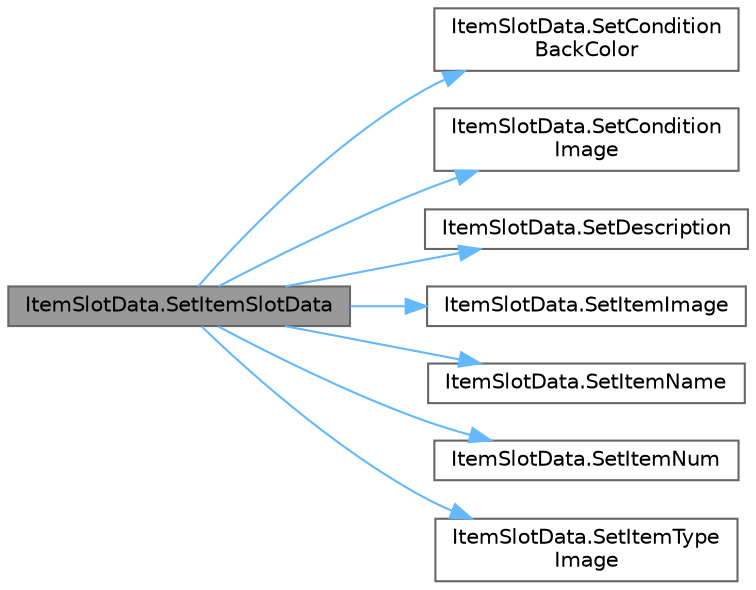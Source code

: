 digraph "ItemSlotData.SetItemSlotData"
{
 // LATEX_PDF_SIZE
  bgcolor="transparent";
  edge [fontname=Helvetica,fontsize=10,labelfontname=Helvetica,labelfontsize=10];
  node [fontname=Helvetica,fontsize=10,shape=box,height=0.2,width=0.4];
  rankdir="LR";
  Node1 [id="Node000001",label="ItemSlotData.SetItemSlotData",height=0.2,width=0.4,color="gray40", fillcolor="grey60", style="filled", fontcolor="black",tooltip=" "];
  Node1 -> Node2 [id="edge1_Node000001_Node000002",color="steelblue1",style="solid",tooltip=" "];
  Node2 [id="Node000002",label="ItemSlotData.SetCondition\lBackColor",height=0.2,width=0.4,color="grey40", fillcolor="white", style="filled",URL="$class_item_slot_data.html#a7be5650519d22664baf8c44336719812",tooltip=" "];
  Node1 -> Node3 [id="edge2_Node000001_Node000003",color="steelblue1",style="solid",tooltip=" "];
  Node3 [id="Node000003",label="ItemSlotData.SetCondition\lImage",height=0.2,width=0.4,color="grey40", fillcolor="white", style="filled",URL="$class_item_slot_data.html#a057dd61a5eec59f983b60824307abff4",tooltip=" "];
  Node1 -> Node4 [id="edge3_Node000001_Node000004",color="steelblue1",style="solid",tooltip=" "];
  Node4 [id="Node000004",label="ItemSlotData.SetDescription",height=0.2,width=0.4,color="grey40", fillcolor="white", style="filled",URL="$class_item_slot_data.html#a8561e651b61623c67254426ef5f61bc8",tooltip=" "];
  Node1 -> Node5 [id="edge4_Node000001_Node000005",color="steelblue1",style="solid",tooltip=" "];
  Node5 [id="Node000005",label="ItemSlotData.SetItemImage",height=0.2,width=0.4,color="grey40", fillcolor="white", style="filled",URL="$class_item_slot_data.html#a14af77717cc0cd375bf5e27f0428fb4b",tooltip=" "];
  Node1 -> Node6 [id="edge5_Node000001_Node000006",color="steelblue1",style="solid",tooltip=" "];
  Node6 [id="Node000006",label="ItemSlotData.SetItemName",height=0.2,width=0.4,color="grey40", fillcolor="white", style="filled",URL="$class_item_slot_data.html#abc98443aabd8f48de9c2b3cd675c96bd",tooltip=" "];
  Node1 -> Node7 [id="edge6_Node000001_Node000007",color="steelblue1",style="solid",tooltip=" "];
  Node7 [id="Node000007",label="ItemSlotData.SetItemNum",height=0.2,width=0.4,color="grey40", fillcolor="white", style="filled",URL="$class_item_slot_data.html#af69f1d48a8030a217a3a06bc5e89e890",tooltip=" "];
  Node1 -> Node8 [id="edge7_Node000001_Node000008",color="steelblue1",style="solid",tooltip=" "];
  Node8 [id="Node000008",label="ItemSlotData.SetItemType\lImage",height=0.2,width=0.4,color="grey40", fillcolor="white", style="filled",URL="$class_item_slot_data.html#a08993504be6cf27f7dc5734f8c9cbc83",tooltip=" "];
}
